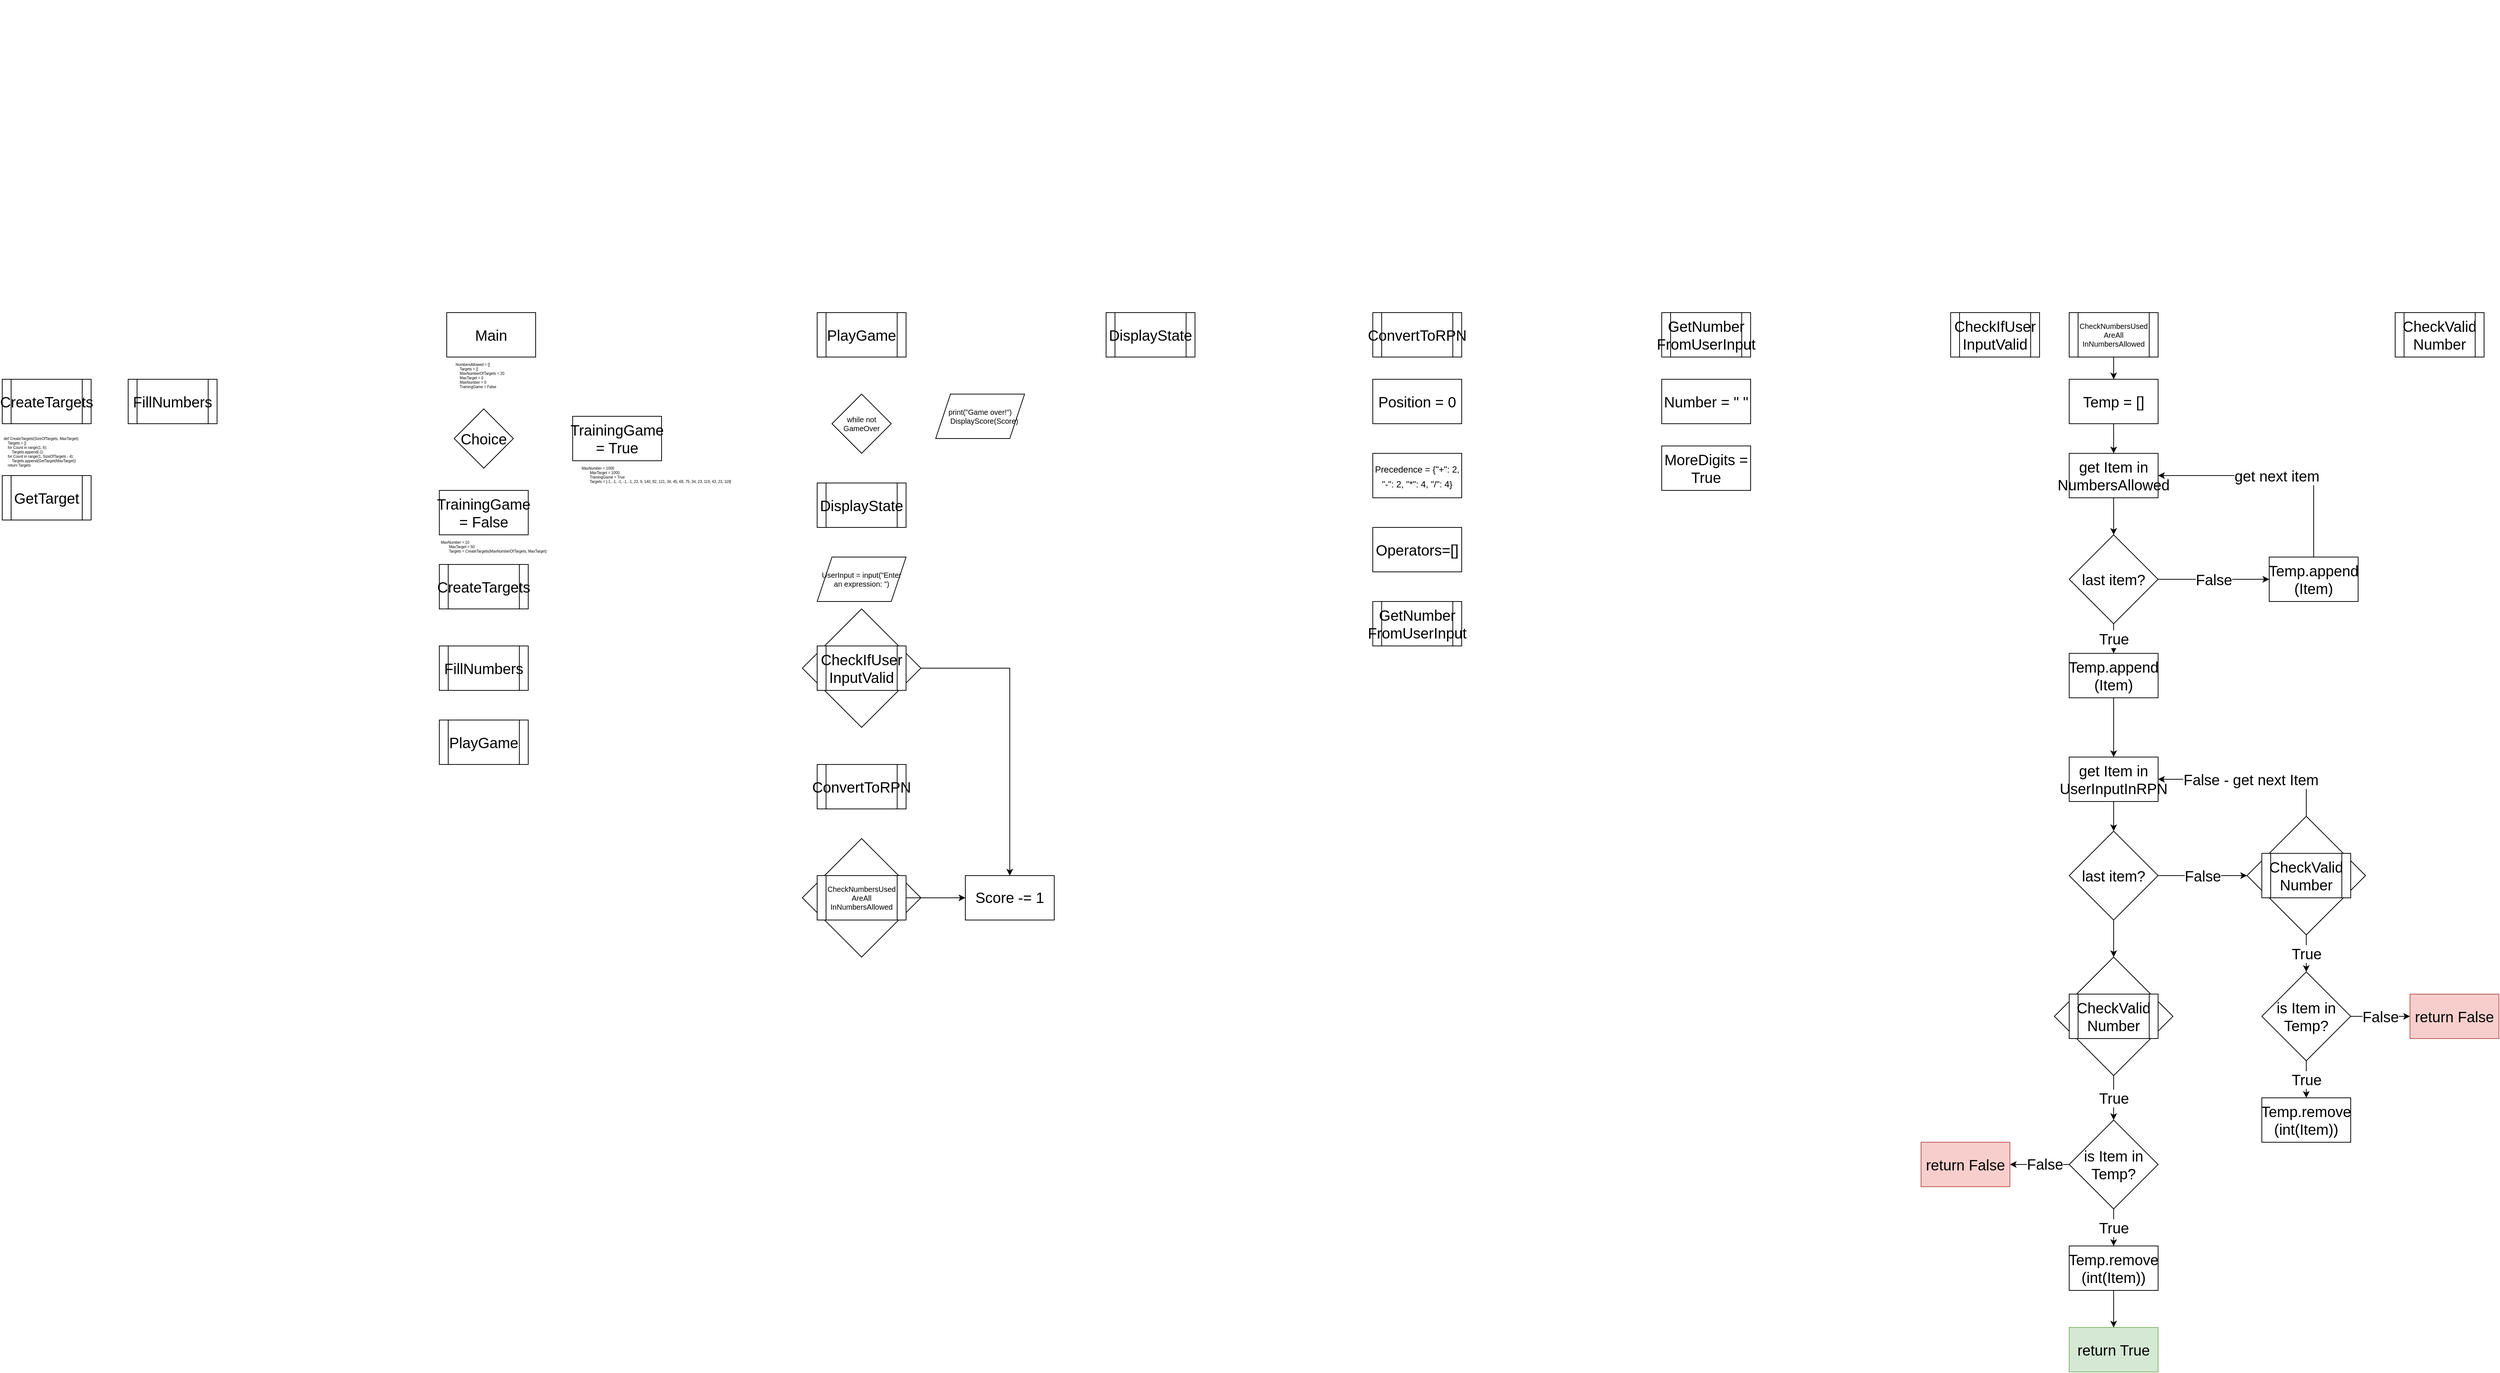 <mxfile version="26.0.9">
  <diagram name="Page-1" id="a5RaEWU_v8_memax8xYf">
    <mxGraphModel dx="1788" dy="1383" grid="1" gridSize="10" guides="1" tooltips="1" connect="1" arrows="1" fold="1" page="0" pageScale="1" pageWidth="850" pageHeight="1100" math="0" shadow="0">
      <root>
        <mxCell id="0" />
        <mxCell id="1" parent="0" />
        <mxCell id="fro03u778HVyqYOYv_vU-3" value="Choice" style="rhombus;whiteSpace=wrap;html=1;rounded=0;strokeColor=default;align=center;verticalAlign=middle;fontFamily=Helvetica;fontSize=20;fontColor=default;fillColor=default;" parent="1" vertex="1">
          <mxGeometry x="100" y="140" width="80" height="80" as="geometry" />
        </mxCell>
        <mxCell id="fro03u778HVyqYOYv_vU-4" value="Main" style="rounded=0;whiteSpace=wrap;html=1;strokeColor=default;align=center;verticalAlign=middle;fontFamily=Helvetica;fontSize=20;fontColor=default;fillColor=default;" parent="1" vertex="1">
          <mxGeometry x="90" y="10" width="120" height="60" as="geometry" />
        </mxCell>
        <mxCell id="fro03u778HVyqYOYv_vU-7" value="TrainingGame = True" style="rounded=0;whiteSpace=wrap;html=1;strokeColor=default;align=center;verticalAlign=middle;fontFamily=Helvetica;fontSize=20;fontColor=default;fillColor=default;" parent="1" vertex="1">
          <mxGeometry x="260" y="150" width="120" height="60" as="geometry" />
        </mxCell>
        <mxCell id="fro03u778HVyqYOYv_vU-8" value="TrainingGame = False" style="rounded=0;whiteSpace=wrap;html=1;strokeColor=default;align=center;verticalAlign=middle;fontFamily=Helvetica;fontSize=20;fontColor=default;fillColor=default;" parent="1" vertex="1">
          <mxGeometry x="80" y="250" width="120" height="60" as="geometry" />
        </mxCell>
        <mxCell id="fro03u778HVyqYOYv_vU-9" value="CreateTargets" style="shape=process;whiteSpace=wrap;html=1;backgroundOutline=1;rounded=0;strokeColor=default;align=center;verticalAlign=middle;fontFamily=Helvetica;fontSize=20;fontColor=default;fillColor=default;" parent="1" vertex="1">
          <mxGeometry x="80" y="350" width="120" height="60" as="geometry" />
        </mxCell>
        <mxCell id="fro03u778HVyqYOYv_vU-10" value="CreateTargets" style="shape=process;whiteSpace=wrap;html=1;backgroundOutline=1;rounded=0;strokeColor=default;align=center;verticalAlign=middle;fontFamily=Helvetica;fontSize=20;fontColor=default;fillColor=default;" parent="1" vertex="1">
          <mxGeometry x="-510" y="100" width="120" height="60" as="geometry" />
        </mxCell>
        <mxCell id="fro03u778HVyqYOYv_vU-11" value="FillNumbers" style="shape=process;whiteSpace=wrap;html=1;backgroundOutline=1;rounded=0;strokeColor=default;align=center;verticalAlign=middle;fontFamily=Helvetica;fontSize=20;fontColor=default;fillColor=default;" parent="1" vertex="1">
          <mxGeometry x="80" y="460" width="120" height="60" as="geometry" />
        </mxCell>
        <mxCell id="fro03u778HVyqYOYv_vU-13" value="MaxNumber = 1000&#xa;        MaxTarget = 1000&#xa;        TrainingGame = True&#xa;        Targets = [-1, -1, -1, -1, -1, 23, 9, 140, 82, 121, 34, 45, 68, 75, 34, 23, 119, 43, 23, 119]" style="text;whiteSpace=wrap;fontFamily=Helvetica;fontSize=5;fontColor=default;" parent="1" vertex="1">
          <mxGeometry x="270" y="210" width="220" height="50" as="geometry" />
        </mxCell>
        <mxCell id="fro03u778HVyqYOYv_vU-14" value="MaxNumber = 10&#xa;        MaxTarget = 50&#xa;        Targets = CreateTargets(MaxNumberOfTargets, MaxTarget)" style="text;whiteSpace=wrap;fontFamily=Helvetica;fontSize=5;fontColor=default;" parent="1" vertex="1">
          <mxGeometry x="80" y="310" width="170" height="40" as="geometry" />
        </mxCell>
        <mxCell id="fro03u778HVyqYOYv_vU-15" value="PlayGame" style="shape=process;whiteSpace=wrap;html=1;backgroundOutline=1;rounded=0;strokeColor=default;align=center;verticalAlign=middle;fontFamily=Helvetica;fontSize=20;fontColor=default;fillColor=default;" parent="1" vertex="1">
          <mxGeometry x="80" y="560" width="120" height="60" as="geometry" />
        </mxCell>
        <mxCell id="fro03u778HVyqYOYv_vU-16" value="FillNumbers" style="shape=process;whiteSpace=wrap;html=1;backgroundOutline=1;rounded=0;strokeColor=default;align=center;verticalAlign=middle;fontFamily=Helvetica;fontSize=20;fontColor=default;fillColor=default;" parent="1" vertex="1">
          <mxGeometry x="-340" y="100" width="120" height="60" as="geometry" />
        </mxCell>
        <mxCell id="fro03u778HVyqYOYv_vU-17" value="NumbersAllowed = []&#xa;    Targets = []&#xa;    MaxNumberOfTargets = 20&#xa;    MaxTarget = 0&#xa;    MaxNumber = 0&#xa;    TrainingGame = False" style="text;whiteSpace=wrap;fontFamily=Helvetica;fontSize=5;fontColor=default;" parent="1" vertex="1">
          <mxGeometry x="100" y="70" width="100" height="50" as="geometry" />
        </mxCell>
        <UserObject label="def CreateTargets(SizeOfTargets, MaxTarget):&#xa;    Targets = []&#xa;    for Count in range(1, 6):&#xa;        Targets.append(-1)&#xa;    for Count in range(1, SizeOfTargets - 4):&#xa;        Targets.append(GetTarget(MaxTarget))&#xa;    return Targets" id="fro03u778HVyqYOYv_vU-18">
          <mxCell style="text;whiteSpace=wrap;fontFamily=Helvetica;fontSize=5;fontColor=default;" parent="1" vertex="1">
            <mxGeometry x="-510" y="170" width="120" height="60" as="geometry" />
          </mxCell>
        </UserObject>
        <mxCell id="fro03u778HVyqYOYv_vU-20" value="GetTarget" style="shape=process;whiteSpace=wrap;html=1;backgroundOutline=1;rounded=0;strokeColor=default;align=center;verticalAlign=middle;fontFamily=Helvetica;fontSize=20;fontColor=default;fillColor=default;" parent="1" vertex="1">
          <mxGeometry x="-510" y="230" width="120" height="60" as="geometry" />
        </mxCell>
        <mxCell id="fro03u778HVyqYOYv_vU-21" value="PlayGame" style="shape=process;whiteSpace=wrap;html=1;backgroundOutline=1;rounded=0;strokeColor=default;align=center;verticalAlign=middle;fontFamily=Helvetica;fontSize=20;fontColor=default;fillColor=default;" parent="1" vertex="1">
          <mxGeometry x="590" y="10" width="120" height="60" as="geometry" />
        </mxCell>
        <mxCell id="fro03u778HVyqYOYv_vU-23" value="print(&quot;Game over!&quot;)&#xa;&amp;nbsp; &amp;nbsp; DisplayScore(Score)" style="shape=parallelogram;perimeter=parallelogramPerimeter;whiteSpace=wrap;html=1;fixedSize=1;rounded=0;strokeColor=default;align=center;verticalAlign=middle;fontFamily=Helvetica;fontSize=10;fontColor=default;fillColor=default;" parent="1" vertex="1">
          <mxGeometry x="750" y="120" width="120" height="60" as="geometry" />
        </mxCell>
        <mxCell id="fro03u778HVyqYOYv_vU-24" value="while not GameOver" style="rhombus;whiteSpace=wrap;html=1;rounded=0;strokeColor=default;align=center;verticalAlign=middle;fontFamily=Helvetica;fontSize=10;fontColor=default;fillColor=default;" parent="1" vertex="1">
          <mxGeometry x="610" y="120" width="80" height="80" as="geometry" />
        </mxCell>
        <mxCell id="fro03u778HVyqYOYv_vU-25" value="DisplayState" style="shape=process;whiteSpace=wrap;html=1;backgroundOutline=1;rounded=0;strokeColor=default;align=center;verticalAlign=middle;fontFamily=Helvetica;fontSize=20;fontColor=default;fillColor=default;" parent="1" vertex="1">
          <mxGeometry x="590" y="240" width="120" height="60" as="geometry" />
        </mxCell>
        <mxCell id="fro03u778HVyqYOYv_vU-27" value="UserInput = input(&quot;Enter an expression: &quot;)" style="shape=parallelogram;perimeter=parallelogramPerimeter;whiteSpace=wrap;html=1;fixedSize=1;rounded=0;strokeColor=default;align=center;verticalAlign=middle;fontFamily=Helvetica;fontSize=10;fontColor=default;fillColor=default;" parent="1" vertex="1">
          <mxGeometry x="590" y="340" width="120" height="60" as="geometry" />
        </mxCell>
        <mxCell id="fro03u778HVyqYOYv_vU-28" value="DisplayState" style="shape=process;whiteSpace=wrap;html=1;backgroundOutline=1;rounded=0;strokeColor=default;align=center;verticalAlign=middle;fontFamily=Helvetica;fontSize=20;fontColor=default;fillColor=default;" parent="1" vertex="1">
          <mxGeometry x="980" y="10" width="120" height="60" as="geometry" />
        </mxCell>
        <mxCell id="9tuNxj0f0gs2dZ3dZJT_-7" style="edgeStyle=orthogonalEdgeStyle;rounded=0;hachureGap=4;orthogonalLoop=1;jettySize=auto;html=1;entryX=0.5;entryY=0;entryDx=0;entryDy=0;fontFamily=Architects Daughter;fontSource=https%3A%2F%2Ffonts.googleapis.com%2Fcss%3Ffamily%3DArchitects%2BDaughter;fontSize=20;fontColor=default;" parent="1" source="fro03u778HVyqYOYv_vU-29" target="9tuNxj0f0gs2dZ3dZJT_-6" edge="1">
          <mxGeometry relative="1" as="geometry" />
        </mxCell>
        <mxCell id="fro03u778HVyqYOYv_vU-29" value="" style="rhombus;whiteSpace=wrap;html=1;rounded=0;strokeColor=default;align=center;verticalAlign=middle;fontFamily=Helvetica;fontSize=10;fontColor=default;fillColor=default;" parent="1" vertex="1">
          <mxGeometry x="570" y="410" width="160" height="160" as="geometry" />
        </mxCell>
        <mxCell id="fro03u778HVyqYOYv_vU-32" value="ConvertToRPN" style="shape=process;whiteSpace=wrap;html=1;backgroundOutline=1;rounded=0;strokeColor=default;align=center;verticalAlign=middle;fontFamily=Helvetica;fontSize=20;fontColor=default;fillColor=default;" parent="1" vertex="1">
          <mxGeometry x="590" y="620" width="120" height="60" as="geometry" />
        </mxCell>
        <mxCell id="fro03u778HVyqYOYv_vU-33" value="ConvertToRPN" style="shape=process;whiteSpace=wrap;html=1;backgroundOutline=1;rounded=0;strokeColor=default;align=center;verticalAlign=middle;fontFamily=Helvetica;fontSize=20;fontColor=default;fillColor=default;" parent="1" vertex="1">
          <mxGeometry x="1340" y="10" width="120" height="60" as="geometry" />
        </mxCell>
        <mxCell id="fro03u778HVyqYOYv_vU-36" value="CheckIfUser&lt;div&gt;InputValid&lt;/div&gt;" style="shape=process;whiteSpace=wrap;html=1;backgroundOutline=1;rounded=0;strokeColor=default;align=center;verticalAlign=middle;fontFamily=Helvetica;fontSize=20;fontColor=default;fillColor=default;" parent="1" vertex="1">
          <mxGeometry x="590" y="460" width="120" height="60" as="geometry" />
        </mxCell>
        <mxCell id="fro03u778HVyqYOYv_vU-37" value="CheckIfUser&lt;div&gt;InputValid&lt;/div&gt;" style="shape=process;whiteSpace=wrap;html=1;backgroundOutline=1;rounded=0;strokeColor=default;align=center;verticalAlign=middle;fontFamily=Helvetica;fontSize=20;fontColor=default;fillColor=default;" parent="1" vertex="1">
          <mxGeometry x="2120" y="10" width="120" height="60" as="geometry" />
        </mxCell>
        <mxCell id="fro03u778HVyqYOYv_vU-38" value="" style="rhombus;whiteSpace=wrap;html=1;rounded=0;strokeColor=default;align=center;verticalAlign=middle;fontFamily=Helvetica;fontSize=10;fontColor=default;fillColor=default;" parent="1" vertex="1">
          <mxGeometry x="570" y="720" width="160" height="160" as="geometry" />
        </mxCell>
        <mxCell id="9tuNxj0f0gs2dZ3dZJT_-8" style="edgeStyle=orthogonalEdgeStyle;rounded=0;hachureGap=4;orthogonalLoop=1;jettySize=auto;html=1;entryX=0;entryY=0.5;entryDx=0;entryDy=0;fontFamily=Architects Daughter;fontSource=https%3A%2F%2Ffonts.googleapis.com%2Fcss%3Ffamily%3DArchitects%2BDaughter;fontSize=20;fontColor=default;" parent="1" source="fro03u778HVyqYOYv_vU-41" target="9tuNxj0f0gs2dZ3dZJT_-6" edge="1">
          <mxGeometry relative="1" as="geometry" />
        </mxCell>
        <mxCell id="fro03u778HVyqYOYv_vU-41" value="CheckNumbersUsed&lt;div&gt;AreAll&lt;/div&gt;&lt;div&gt;InNumbersAllowed&lt;/div&gt;" style="shape=process;whiteSpace=wrap;html=1;backgroundOutline=1;rounded=0;strokeColor=default;align=center;verticalAlign=middle;fontFamily=Helvetica;fontSize=10;fontColor=default;fillColor=default;" parent="1" vertex="1">
          <mxGeometry x="590" y="770" width="120" height="60" as="geometry" />
        </mxCell>
        <mxCell id="fro03u778HVyqYOYv_vU-74" value="" style="edgeStyle=orthogonalEdgeStyle;rounded=0;orthogonalLoop=1;jettySize=auto;html=1;fontFamily=Helvetica;fontSize=20;fontColor=default;" parent="1" source="fro03u778HVyqYOYv_vU-42" target="fro03u778HVyqYOYv_vU-43" edge="1">
          <mxGeometry relative="1" as="geometry" />
        </mxCell>
        <mxCell id="fro03u778HVyqYOYv_vU-42" value="CheckNumbersUsed&lt;div&gt;AreAll&lt;/div&gt;&lt;div&gt;InNumbersAllowed&lt;/div&gt;" style="shape=process;whiteSpace=wrap;html=1;backgroundOutline=1;rounded=0;strokeColor=default;align=center;verticalAlign=middle;fontFamily=Helvetica;fontSize=10;fontColor=default;fillColor=default;" parent="1" vertex="1">
          <mxGeometry x="2280" y="10" width="120" height="60" as="geometry" />
        </mxCell>
        <mxCell id="fro03u778HVyqYOYv_vU-73" value="" style="edgeStyle=orthogonalEdgeStyle;rounded=0;orthogonalLoop=1;jettySize=auto;html=1;fontFamily=Helvetica;fontSize=20;fontColor=default;" parent="1" source="fro03u778HVyqYOYv_vU-43" target="fro03u778HVyqYOYv_vU-46" edge="1">
          <mxGeometry relative="1" as="geometry" />
        </mxCell>
        <mxCell id="fro03u778HVyqYOYv_vU-43" value="Temp = []" style="rounded=0;whiteSpace=wrap;html=1;strokeColor=default;align=center;verticalAlign=middle;fontFamily=Helvetica;fontSize=20;fontColor=default;fillColor=default;" parent="1" vertex="1">
          <mxGeometry x="2280" y="100" width="120" height="60" as="geometry" />
        </mxCell>
        <mxCell id="fro03u778HVyqYOYv_vU-51" value="False" style="edgeStyle=orthogonalEdgeStyle;rounded=0;orthogonalLoop=1;jettySize=auto;html=1;exitX=1;exitY=0.5;exitDx=0;exitDy=0;entryX=0;entryY=0.5;entryDx=0;entryDy=0;fontFamily=Helvetica;fontSize=20;fontColor=default;" parent="1" source="fro03u778HVyqYOYv_vU-45" target="fro03u778HVyqYOYv_vU-50" edge="1">
          <mxGeometry relative="1" as="geometry" />
        </mxCell>
        <mxCell id="fro03u778HVyqYOYv_vU-54" value="True" style="edgeStyle=orthogonalEdgeStyle;rounded=0;orthogonalLoop=1;jettySize=auto;html=1;fontFamily=Helvetica;fontSize=20;fontColor=default;" parent="1" source="fro03u778HVyqYOYv_vU-45" target="fro03u778HVyqYOYv_vU-53" edge="1">
          <mxGeometry relative="1" as="geometry" />
        </mxCell>
        <mxCell id="fro03u778HVyqYOYv_vU-45" value="last item?" style="rhombus;whiteSpace=wrap;html=1;rounded=0;strokeColor=default;align=center;verticalAlign=middle;fontFamily=Helvetica;fontSize=20;fontColor=default;fillColor=default;" parent="1" vertex="1">
          <mxGeometry x="2280" y="310" width="120" height="120" as="geometry" />
        </mxCell>
        <mxCell id="fro03u778HVyqYOYv_vU-48" value="" style="edgeStyle=orthogonalEdgeStyle;rounded=0;orthogonalLoop=1;jettySize=auto;html=1;fontFamily=Helvetica;fontSize=20;fontColor=default;" parent="1" source="fro03u778HVyqYOYv_vU-46" target="fro03u778HVyqYOYv_vU-45" edge="1">
          <mxGeometry relative="1" as="geometry" />
        </mxCell>
        <mxCell id="fro03u778HVyqYOYv_vU-46" value="get Item in NumbersAllowed" style="rounded=0;whiteSpace=wrap;html=1;strokeColor=default;align=center;verticalAlign=middle;fontFamily=Helvetica;fontSize=20;fontColor=default;fillColor=default;" parent="1" vertex="1">
          <mxGeometry x="2280" y="200" width="120" height="60" as="geometry" />
        </mxCell>
        <mxCell id="fro03u778HVyqYOYv_vU-52" value="get next item" style="edgeStyle=orthogonalEdgeStyle;rounded=0;orthogonalLoop=1;jettySize=auto;html=1;entryX=1;entryY=0.5;entryDx=0;entryDy=0;fontFamily=Helvetica;fontSize=20;fontColor=default;exitX=0.5;exitY=0;exitDx=0;exitDy=0;" parent="1" source="fro03u778HVyqYOYv_vU-50" target="fro03u778HVyqYOYv_vU-46" edge="1">
          <mxGeometry relative="1" as="geometry">
            <Array as="points">
              <mxPoint x="2610" y="230" />
            </Array>
          </mxGeometry>
        </mxCell>
        <mxCell id="fro03u778HVyqYOYv_vU-50" value="Temp.append&lt;div&gt;&lt;span style=&quot;background-color: transparent; color: light-dark(rgb(0, 0, 0), rgb(255, 255, 255));&quot;&gt;(Item)&lt;/span&gt;&lt;/div&gt;" style="rounded=0;whiteSpace=wrap;html=1;strokeColor=default;align=center;verticalAlign=middle;fontFamily=Helvetica;fontSize=20;fontColor=default;fillColor=default;" parent="1" vertex="1">
          <mxGeometry x="2550" y="340" width="120" height="60" as="geometry" />
        </mxCell>
        <mxCell id="fro03u778HVyqYOYv_vU-58" value="" style="edgeStyle=orthogonalEdgeStyle;rounded=0;orthogonalLoop=1;jettySize=auto;html=1;fontFamily=Helvetica;fontSize=20;fontColor=default;" parent="1" source="fro03u778HVyqYOYv_vU-53" target="fro03u778HVyqYOYv_vU-57" edge="1">
          <mxGeometry relative="1" as="geometry" />
        </mxCell>
        <mxCell id="fro03u778HVyqYOYv_vU-53" value="Temp.append&lt;div&gt;&lt;span style=&quot;background-color: transparent; color: light-dark(rgb(0, 0, 0), rgb(255, 255, 255));&quot;&gt;(Item)&lt;/span&gt;&lt;/div&gt;" style="rounded=0;whiteSpace=wrap;html=1;strokeColor=default;align=center;verticalAlign=middle;fontFamily=Helvetica;fontSize=20;fontColor=default;fillColor=default;" parent="1" vertex="1">
          <mxGeometry x="2280" y="470" width="120" height="60" as="geometry" />
        </mxCell>
        <mxCell id="fro03u778HVyqYOYv_vU-64" value="" style="edgeStyle=orthogonalEdgeStyle;rounded=0;orthogonalLoop=1;jettySize=auto;html=1;fontFamily=Helvetica;fontSize=20;fontColor=default;" parent="1" source="fro03u778HVyqYOYv_vU-57" target="fro03u778HVyqYOYv_vU-59" edge="1">
          <mxGeometry relative="1" as="geometry" />
        </mxCell>
        <mxCell id="fro03u778HVyqYOYv_vU-57" value="get Item in UserInputInRPN" style="whiteSpace=wrap;html=1;fontSize=20;rounded=0;" parent="1" vertex="1">
          <mxGeometry x="2280" y="610" width="120" height="60" as="geometry" />
        </mxCell>
        <mxCell id="fro03u778HVyqYOYv_vU-70" value="False" style="edgeStyle=orthogonalEdgeStyle;rounded=0;orthogonalLoop=1;jettySize=auto;html=1;entryX=0;entryY=0.5;entryDx=0;entryDy=0;fontFamily=Helvetica;fontSize=20;fontColor=default;" parent="1" source="fro03u778HVyqYOYv_vU-59" target="fro03u778HVyqYOYv_vU-62" edge="1">
          <mxGeometry relative="1" as="geometry" />
        </mxCell>
        <mxCell id="fro03u778HVyqYOYv_vU-81" style="edgeStyle=orthogonalEdgeStyle;rounded=0;orthogonalLoop=1;jettySize=auto;html=1;exitX=0.5;exitY=1;exitDx=0;exitDy=0;entryX=0.5;entryY=0;entryDx=0;entryDy=0;fontFamily=Helvetica;fontSize=20;fontColor=default;" parent="1" source="fro03u778HVyqYOYv_vU-59" target="fro03u778HVyqYOYv_vU-75" edge="1">
          <mxGeometry relative="1" as="geometry" />
        </mxCell>
        <mxCell id="fro03u778HVyqYOYv_vU-59" value="last item?" style="rhombus;whiteSpace=wrap;html=1;rounded=0;strokeColor=default;align=center;verticalAlign=middle;fontFamily=Helvetica;fontSize=20;fontColor=default;fillColor=default;" parent="1" vertex="1">
          <mxGeometry x="2280" y="710" width="120" height="120" as="geometry" />
        </mxCell>
        <mxCell id="fro03u778HVyqYOYv_vU-67" value="True" style="edgeStyle=orthogonalEdgeStyle;rounded=0;orthogonalLoop=1;jettySize=auto;html=1;fontFamily=Helvetica;fontSize=20;fontColor=default;" parent="1" source="fro03u778HVyqYOYv_vU-62" target="fro03u778HVyqYOYv_vU-66" edge="1">
          <mxGeometry relative="1" as="geometry" />
        </mxCell>
        <mxCell id="fro03u778HVyqYOYv_vU-71" value="False - get next Item" style="edgeStyle=orthogonalEdgeStyle;rounded=0;orthogonalLoop=1;jettySize=auto;html=1;exitX=0.5;exitY=0;exitDx=0;exitDy=0;entryX=1;entryY=0.5;entryDx=0;entryDy=0;fontFamily=Helvetica;fontSize=20;fontColor=default;" parent="1" source="fro03u778HVyqYOYv_vU-62" target="fro03u778HVyqYOYv_vU-57" edge="1">
          <mxGeometry relative="1" as="geometry" />
        </mxCell>
        <mxCell id="fro03u778HVyqYOYv_vU-62" value="" style="rhombus;whiteSpace=wrap;html=1;rounded=0;strokeColor=default;align=center;verticalAlign=middle;fontFamily=Helvetica;fontSize=10;fontColor=default;fillColor=default;" parent="1" vertex="1">
          <mxGeometry x="2520" y="690" width="160" height="160" as="geometry" />
        </mxCell>
        <mxCell id="fro03u778HVyqYOYv_vU-63" value="CheckValid&lt;div&gt;Number&lt;/div&gt;" style="shape=process;whiteSpace=wrap;html=1;backgroundOutline=1;rounded=0;strokeColor=default;align=center;verticalAlign=middle;fontFamily=Helvetica;fontSize=20;fontColor=default;fillColor=default;" parent="1" vertex="1">
          <mxGeometry x="2540" y="740" width="120" height="60" as="geometry" />
        </mxCell>
        <mxCell id="fro03u778HVyqYOYv_vU-69" value="True" style="edgeStyle=orthogonalEdgeStyle;rounded=0;orthogonalLoop=1;jettySize=auto;html=1;fontFamily=Helvetica;fontSize=20;fontColor=default;" parent="1" source="fro03u778HVyqYOYv_vU-66" target="fro03u778HVyqYOYv_vU-68" edge="1">
          <mxGeometry relative="1" as="geometry" />
        </mxCell>
        <mxCell id="fro03u778HVyqYOYv_vU-85" value="False" style="edgeStyle=orthogonalEdgeStyle;rounded=0;orthogonalLoop=1;jettySize=auto;html=1;fontFamily=Helvetica;fontSize=20;fontColor=default;" parent="1" source="fro03u778HVyqYOYv_vU-66" target="fro03u778HVyqYOYv_vU-84" edge="1">
          <mxGeometry relative="1" as="geometry" />
        </mxCell>
        <mxCell id="fro03u778HVyqYOYv_vU-66" value="is Item in Temp?" style="rhombus;whiteSpace=wrap;html=1;rounded=0;strokeColor=default;align=center;verticalAlign=middle;fontFamily=Helvetica;fontSize=20;fontColor=default;fillColor=default;" parent="1" vertex="1">
          <mxGeometry x="2540" y="900" width="120" height="120" as="geometry" />
        </mxCell>
        <mxCell id="fro03u778HVyqYOYv_vU-68" value="Temp.remove&lt;div&gt;(int(Item))&lt;/div&gt;" style="whiteSpace=wrap;html=1;fontSize=20;rounded=0;" parent="1" vertex="1">
          <mxGeometry x="2540" y="1070" width="120" height="60" as="geometry" />
        </mxCell>
        <mxCell id="fro03u778HVyqYOYv_vU-72" value="CheckValid&lt;div&gt;Number&lt;/div&gt;" style="shape=process;whiteSpace=wrap;html=1;backgroundOutline=1;rounded=0;strokeColor=default;align=center;verticalAlign=middle;fontFamily=Helvetica;fontSize=20;fontColor=default;fillColor=default;" parent="1" vertex="1">
          <mxGeometry x="2720" y="10" width="120" height="60" as="geometry" />
        </mxCell>
        <mxCell id="fro03u778HVyqYOYv_vU-75" value="" style="rhombus;whiteSpace=wrap;html=1;rounded=0;strokeColor=default;align=center;verticalAlign=middle;fontFamily=Helvetica;fontSize=10;fontColor=default;fillColor=default;" parent="1" vertex="1">
          <mxGeometry x="2260" y="880" width="160" height="160" as="geometry" />
        </mxCell>
        <mxCell id="fro03u778HVyqYOYv_vU-76" value="CheckValid&lt;div&gt;Number&lt;/div&gt;" style="shape=process;whiteSpace=wrap;html=1;backgroundOutline=1;rounded=0;strokeColor=default;align=center;verticalAlign=middle;fontFamily=Helvetica;fontSize=20;fontColor=default;fillColor=default;" parent="1" vertex="1">
          <mxGeometry x="2280" y="930" width="120" height="60" as="geometry" />
        </mxCell>
        <mxCell id="fro03u778HVyqYOYv_vU-77" value="True" style="edgeStyle=orthogonalEdgeStyle;rounded=0;orthogonalLoop=1;jettySize=auto;html=1;fontFamily=Helvetica;fontSize=20;fontColor=default;exitX=0.5;exitY=1;exitDx=0;exitDy=0;" parent="1" source="fro03u778HVyqYOYv_vU-75" target="fro03u778HVyqYOYv_vU-79" edge="1">
          <mxGeometry relative="1" as="geometry">
            <mxPoint x="2350.0" y="1040" as="sourcePoint" />
          </mxGeometry>
        </mxCell>
        <mxCell id="fro03u778HVyqYOYv_vU-78" value="True" style="edgeStyle=orthogonalEdgeStyle;rounded=0;orthogonalLoop=1;jettySize=auto;html=1;fontFamily=Helvetica;fontSize=20;fontColor=default;" parent="1" source="fro03u778HVyqYOYv_vU-79" target="fro03u778HVyqYOYv_vU-80" edge="1">
          <mxGeometry relative="1" as="geometry" />
        </mxCell>
        <mxCell id="fro03u778HVyqYOYv_vU-89" value="" style="edgeStyle=orthogonalEdgeStyle;rounded=0;orthogonalLoop=1;jettySize=auto;html=1;fontFamily=Helvetica;fontSize=20;fontColor=default;" parent="1" source="fro03u778HVyqYOYv_vU-79" target="fro03u778HVyqYOYv_vU-88" edge="1">
          <mxGeometry relative="1" as="geometry" />
        </mxCell>
        <mxCell id="fro03u778HVyqYOYv_vU-90" value="False" style="edgeLabel;html=1;align=center;verticalAlign=middle;resizable=0;points=[];rounded=0;strokeColor=default;fontFamily=Helvetica;fontSize=20;fontColor=default;fillColor=default;" parent="fro03u778HVyqYOYv_vU-89" vertex="1" connectable="0">
          <mxGeometry x="-0.166" y="-1" relative="1" as="geometry">
            <mxPoint as="offset" />
          </mxGeometry>
        </mxCell>
        <mxCell id="fro03u778HVyqYOYv_vU-79" value="is Item in Temp?" style="rhombus;whiteSpace=wrap;html=1;rounded=0;strokeColor=default;align=center;verticalAlign=middle;fontFamily=Helvetica;fontSize=20;fontColor=default;fillColor=default;" parent="1" vertex="1">
          <mxGeometry x="2280" y="1100" width="120" height="120" as="geometry" />
        </mxCell>
        <mxCell id="fro03u778HVyqYOYv_vU-87" value="" style="edgeStyle=orthogonalEdgeStyle;rounded=0;orthogonalLoop=1;jettySize=auto;html=1;fontFamily=Helvetica;fontSize=20;fontColor=default;" parent="1" source="fro03u778HVyqYOYv_vU-80" target="fro03u778HVyqYOYv_vU-86" edge="1">
          <mxGeometry relative="1" as="geometry" />
        </mxCell>
        <mxCell id="fro03u778HVyqYOYv_vU-80" value="Temp.remove&lt;div&gt;(int(Item))&lt;/div&gt;" style="whiteSpace=wrap;html=1;fontSize=20;rounded=0;" parent="1" vertex="1">
          <mxGeometry x="2280" y="1270" width="120" height="60" as="geometry" />
        </mxCell>
        <mxCell id="fro03u778HVyqYOYv_vU-82" value="" style="shape=image;verticalLabelPosition=bottom;labelBackgroundColor=default;verticalAlign=top;aspect=fixed;imageAspect=0;image=https://cdn.prod.website-files.com/6184b461a39ff1011f8c0582/623c0c5447c67e81d4ac3f35_for-loop-flowchart.png;" parent="1" vertex="1">
          <mxGeometry x="1640" y="-410" width="219.59" height="298" as="geometry" />
        </mxCell>
        <mxCell id="fro03u778HVyqYOYv_vU-83" value="" style="shape=image;verticalLabelPosition=bottom;labelBackgroundColor=default;verticalAlign=top;aspect=fixed;imageAspect=0;image=https://cdn.prod.website-files.com/6184b461a39ff1011f8c0582/623c0c66fad507a80764a3f5_while-loop-flowchart.png;" parent="1" vertex="1">
          <mxGeometry x="1900" y="-412" width="235.39" height="300" as="geometry" />
        </mxCell>
        <mxCell id="fro03u778HVyqYOYv_vU-84" value="return False" style="whiteSpace=wrap;html=1;fontSize=20;rounded=0;fillColor=#f8cecc;strokeColor=#b85450;" parent="1" vertex="1">
          <mxGeometry x="2740" y="930" width="120" height="60" as="geometry" />
        </mxCell>
        <mxCell id="fro03u778HVyqYOYv_vU-86" value="return True" style="whiteSpace=wrap;html=1;fontSize=20;rounded=0;fillColor=#d5e8d4;strokeColor=#82b366;" parent="1" vertex="1">
          <mxGeometry x="2280" y="1380" width="120" height="60" as="geometry" />
        </mxCell>
        <mxCell id="fro03u778HVyqYOYv_vU-88" value="return False" style="whiteSpace=wrap;html=1;fontSize=20;rounded=0;fillColor=#f8cecc;strokeColor=#b85450;" parent="1" vertex="1">
          <mxGeometry x="2080" y="1130" width="120" height="60" as="geometry" />
        </mxCell>
        <mxCell id="9tuNxj0f0gs2dZ3dZJT_-6" value="&lt;font face=&quot;Helvetica&quot;&gt;Score -= 1&lt;/font&gt;" style="rounded=0;whiteSpace=wrap;html=1;hachureGap=4;fontFamily=Architects Daughter;fontSource=https%3A%2F%2Ffonts.googleapis.com%2Fcss%3Ffamily%3DArchitects%2BDaughter;fontSize=20;" parent="1" vertex="1">
          <mxGeometry x="790" y="770" width="120" height="60" as="geometry" />
        </mxCell>
        <mxCell id="4xgNi9IAfBMTuD8kdTDg-3" value="Position = 0" style="rounded=0;whiteSpace=wrap;html=1;strokeColor=default;align=center;verticalAlign=middle;fontFamily=Helvetica;fontSize=20;fontColor=default;fillColor=default;" vertex="1" parent="1">
          <mxGeometry x="1340" y="100" width="120" height="60" as="geometry" />
        </mxCell>
        <mxCell id="4xgNi9IAfBMTuD8kdTDg-6" value="&lt;span style=&quot;font-size: 12px;&quot;&gt;Precedence = {&quot;+&quot;: 2, &quot;-&quot;: 2, &quot;*&quot;: 4, &quot;/&quot;: 4}&lt;/span&gt;" style="rounded=0;whiteSpace=wrap;html=1;fontSize=16;" vertex="1" parent="1">
          <mxGeometry x="1340" y="200" width="120" height="60" as="geometry" />
        </mxCell>
        <mxCell id="4xgNi9IAfBMTuD8kdTDg-9" value="Operators=[]" style="rounded=0;whiteSpace=wrap;html=1;strokeColor=default;align=center;verticalAlign=middle;fontFamily=Helvetica;fontSize=20;fontColor=default;fillColor=default;" vertex="1" parent="1">
          <mxGeometry x="1340" y="300" width="120" height="60" as="geometry" />
        </mxCell>
        <mxCell id="4xgNi9IAfBMTuD8kdTDg-11" value="GetNumber&lt;div&gt;From&lt;span style=&quot;background-color: transparent; color: light-dark(rgb(0, 0, 0), rgb(255, 255, 255));&quot;&gt;UserInput&lt;/span&gt;&lt;/div&gt;" style="shape=process;whiteSpace=wrap;html=1;backgroundOutline=1;rounded=0;strokeColor=default;align=center;verticalAlign=middle;fontFamily=Helvetica;fontSize=20;fontColor=default;fillColor=default;" vertex="1" parent="1">
          <mxGeometry x="1340" y="400" width="120" height="60" as="geometry" />
        </mxCell>
        <mxCell id="4xgNi9IAfBMTuD8kdTDg-12" value="GetNumber&lt;div&gt;From&lt;span style=&quot;background-color: transparent; color: light-dark(rgb(0, 0, 0), rgb(255, 255, 255));&quot;&gt;UserInput&lt;/span&gt;&lt;/div&gt;" style="shape=process;whiteSpace=wrap;html=1;backgroundOutline=1;rounded=0;strokeColor=default;align=center;verticalAlign=middle;fontFamily=Helvetica;fontSize=20;fontColor=default;fillColor=default;" vertex="1" parent="1">
          <mxGeometry x="1730" y="10" width="120" height="60" as="geometry" />
        </mxCell>
        <mxCell id="4xgNi9IAfBMTuD8kdTDg-14" value="Number = &quot; &quot;" style="rounded=0;whiteSpace=wrap;html=1;strokeColor=default;align=center;verticalAlign=middle;fontFamily=Helvetica;fontSize=20;fontColor=default;fillColor=default;" vertex="1" parent="1">
          <mxGeometry x="1730" y="100" width="120" height="60" as="geometry" />
        </mxCell>
        <mxCell id="4xgNi9IAfBMTuD8kdTDg-15" value="MoreDigits = True" style="rounded=0;whiteSpace=wrap;html=1;strokeColor=default;align=center;verticalAlign=middle;fontFamily=Helvetica;fontSize=20;fontColor=default;fillColor=default;" vertex="1" parent="1">
          <mxGeometry x="1730" y="190" width="120" height="60" as="geometry" />
        </mxCell>
      </root>
    </mxGraphModel>
  </diagram>
</mxfile>
